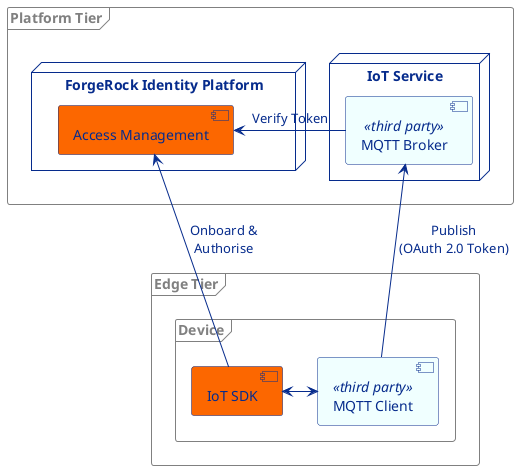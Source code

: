 @startuml

skinparam component {
  FontColor #062b8c
  BackgroundColor #fc6700
  BorderColor #062b8c
  BackgroundColor<<third party>> azure
  ArrowColor #062b8c
  ArrowFontColor #062b8c
}
skinparam node {
  BorderColor #062b8c
  FontColor #062b8c
}
skinparam frame {
  BorderColor Grey
  FontColor Grey
}

frame "Edge Tier" {
    frame "Device" {
        [IoT SDK] as ac
        [MQTT Client] as mc <<third party>>
    }
}
frame "Platform Tier" {
    node "ForgeRock Identity Platform" {
        [Access Management] as am
    }
    node "IoT Service" {
        [MQTT Broker] as mb <<third party>>
    }
}
ac -up-> am : Onboard &\nAuthorise
ac <-left-> mc
mc -up-> mb : Publish\n(OAuth 2.0 Token)
mb -left-> am : Verify Token
@enduml